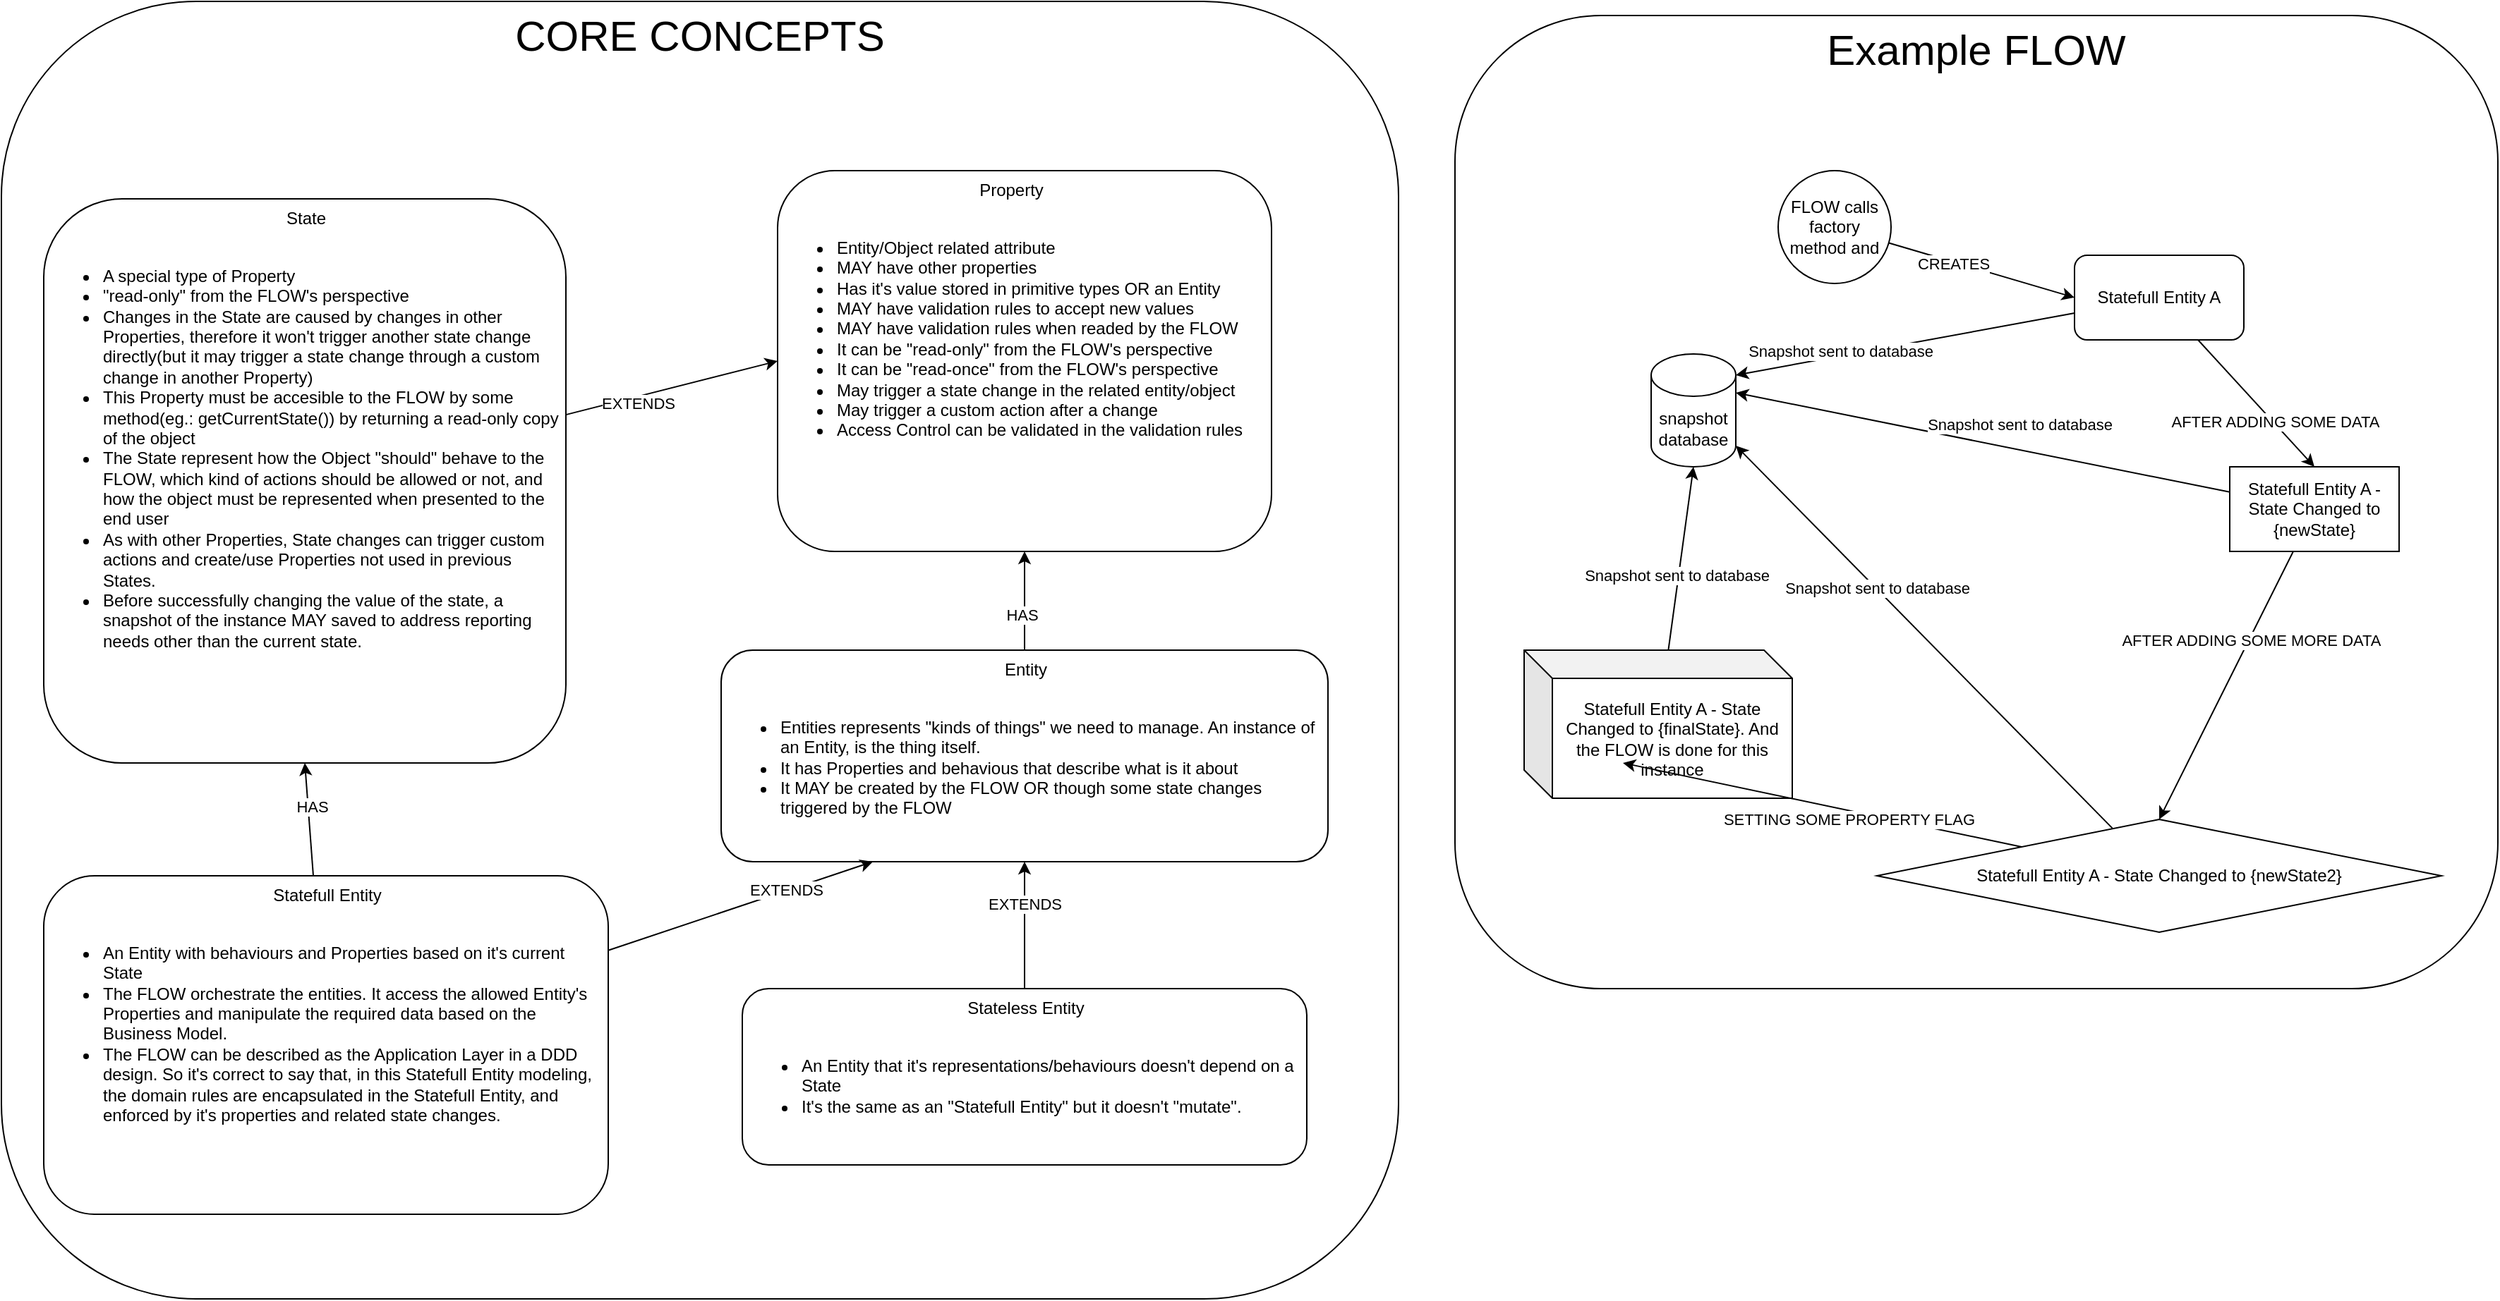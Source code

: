 <mxfile>
    <diagram id="_mAPz9cZ7q-zwGa7ZSjJ" name="Page-1">
        <mxGraphModel dx="1447" dy="1835" grid="1" gridSize="10" guides="1" tooltips="1" connect="1" arrows="1" fold="1" page="1" pageScale="1" pageWidth="827" pageHeight="1169" math="0" shadow="0">
            <root>
                <mxCell id="0"/>
                <mxCell id="1" parent="0"/>
                <mxCell id="70" value="" style="group" vertex="1" connectable="0" parent="1">
                    <mxGeometry x="1040" y="-1150" width="739" height="690" as="geometry"/>
                </mxCell>
                <mxCell id="69" value="Example FLOW" style="rounded=1;whiteSpace=wrap;html=1;fontSize=30;verticalAlign=top;" vertex="1" parent="70">
                    <mxGeometry width="739" height="690" as="geometry"/>
                </mxCell>
                <mxCell id="28" value="Statefull Entity A" style="rounded=1;whiteSpace=wrap;html=1;" vertex="1" parent="70">
                    <mxGeometry x="439" y="170" width="120" height="60" as="geometry"/>
                </mxCell>
                <mxCell id="30" style="edgeStyle=none;html=1;entryX=0;entryY=0.5;entryDx=0;entryDy=0;" edge="1" parent="70" source="29" target="28">
                    <mxGeometry relative="1" as="geometry"/>
                </mxCell>
                <mxCell id="31" value="CREATES" style="edgeLabel;html=1;align=center;verticalAlign=middle;resizable=0;points=[];" vertex="1" connectable="0" parent="30">
                    <mxGeometry x="-0.302" y="-1" relative="1" as="geometry">
                        <mxPoint as="offset"/>
                    </mxGeometry>
                </mxCell>
                <mxCell id="29" value="FLOW calls factory method and" style="ellipse;whiteSpace=wrap;html=1;aspect=fixed;" vertex="1" parent="70">
                    <mxGeometry x="229" y="110" width="80" height="80" as="geometry"/>
                </mxCell>
                <mxCell id="32" value="Statefull Entity A - State Changed to {newState}" style="rounded=0;whiteSpace=wrap;html=1;" vertex="1" parent="70">
                    <mxGeometry x="549" y="320" width="120" height="60" as="geometry"/>
                </mxCell>
                <mxCell id="33" style="edgeStyle=none;html=1;entryX=0.5;entryY=0;entryDx=0;entryDy=0;" edge="1" parent="70" source="28" target="32">
                    <mxGeometry relative="1" as="geometry"/>
                </mxCell>
                <mxCell id="34" value="AFTER ADDING SOME DATA" style="edgeLabel;html=1;align=center;verticalAlign=middle;resizable=0;points=[];" vertex="1" connectable="0" parent="33">
                    <mxGeometry x="0.3" y="1" relative="1" as="geometry">
                        <mxPoint as="offset"/>
                    </mxGeometry>
                </mxCell>
                <mxCell id="35" value="Statefull Entity A - State Changed to {newState2}" style="rhombus;whiteSpace=wrap;html=1;" vertex="1" parent="70">
                    <mxGeometry x="299" y="570" width="400" height="80" as="geometry"/>
                </mxCell>
                <mxCell id="36" style="edgeStyle=none;html=1;entryX=0.5;entryY=0;entryDx=0;entryDy=0;" edge="1" parent="70" source="32" target="35">
                    <mxGeometry relative="1" as="geometry"/>
                </mxCell>
                <mxCell id="37" value="AFTER ADDING SOME MORE DATA" style="edgeLabel;html=1;align=center;verticalAlign=middle;resizable=0;points=[];" vertex="1" connectable="0" parent="36">
                    <mxGeometry x="-0.347" y="1" relative="1" as="geometry">
                        <mxPoint as="offset"/>
                    </mxGeometry>
                </mxCell>
                <mxCell id="40" value="Statefull Entity A - State Changed to {finalState}. And the FLOW is done for this instance" style="shape=cube;whiteSpace=wrap;html=1;boundedLbl=1;backgroundOutline=1;darkOpacity=0.05;darkOpacity2=0.1;" vertex="1" parent="70">
                    <mxGeometry x="49" y="450" width="190" height="105" as="geometry"/>
                </mxCell>
                <mxCell id="38" style="edgeStyle=none;html=1;entryX=0;entryY=0;entryDx=70;entryDy=80;entryPerimeter=0;" edge="1" parent="70" source="35" target="40">
                    <mxGeometry relative="1" as="geometry">
                        <mxPoint x="1280" y="200" as="targetPoint"/>
                    </mxGeometry>
                </mxCell>
                <mxCell id="42" value="SETTING SOME PROPERTY FLAG" style="edgeLabel;html=1;align=center;verticalAlign=middle;resizable=0;points=[];" vertex="1" connectable="0" parent="38">
                    <mxGeometry x="0.164" relative="1" as="geometry">
                        <mxPoint x="42" y="15" as="offset"/>
                    </mxGeometry>
                </mxCell>
                <mxCell id="48" value="snapshot database" style="shape=cylinder3;whiteSpace=wrap;html=1;boundedLbl=1;backgroundOutline=1;size=15;" vertex="1" parent="70">
                    <mxGeometry x="139" y="240" width="60" height="80" as="geometry"/>
                </mxCell>
                <mxCell id="49" style="edgeStyle=none;html=1;entryX=1;entryY=0;entryDx=0;entryDy=15;entryPerimeter=0;" edge="1" parent="70" source="28" target="48">
                    <mxGeometry relative="1" as="geometry"/>
                </mxCell>
                <mxCell id="50" value="Snapshot sent to database" style="edgeLabel;html=1;align=center;verticalAlign=middle;resizable=0;points=[];" vertex="1" connectable="0" parent="49">
                    <mxGeometry x="0.22" relative="1" as="geometry">
                        <mxPoint x="-20" as="offset"/>
                    </mxGeometry>
                </mxCell>
                <mxCell id="51" style="edgeStyle=none;html=1;entryX=1;entryY=0;entryDx=0;entryDy=27.5;entryPerimeter=0;" edge="1" parent="70" source="32" target="48">
                    <mxGeometry relative="1" as="geometry"/>
                </mxCell>
                <mxCell id="52" value="Snapshot sent to database" style="edgeLabel;html=1;align=center;verticalAlign=middle;resizable=0;points=[];" vertex="1" connectable="0" parent="51">
                    <mxGeometry x="-0.324" relative="1" as="geometry">
                        <mxPoint x="-31" y="-24" as="offset"/>
                    </mxGeometry>
                </mxCell>
                <mxCell id="53" style="edgeStyle=none;html=1;entryX=1;entryY=1;entryDx=0;entryDy=-15;entryPerimeter=0;" edge="1" parent="70" source="35" target="48">
                    <mxGeometry relative="1" as="geometry"/>
                </mxCell>
                <mxCell id="54" value="Snapshot sent to database" style="edgeLabel;html=1;align=center;verticalAlign=middle;resizable=0;points=[];" vertex="1" connectable="0" parent="53">
                    <mxGeometry x="0.256" relative="1" as="geometry">
                        <mxPoint as="offset"/>
                    </mxGeometry>
                </mxCell>
                <mxCell id="55" style="edgeStyle=none;html=1;entryX=0.5;entryY=1;entryDx=0;entryDy=0;entryPerimeter=0;" edge="1" parent="70" source="40" target="48">
                    <mxGeometry relative="1" as="geometry"/>
                </mxCell>
                <mxCell id="56" value="Snapshot sent to database" style="edgeLabel;html=1;align=center;verticalAlign=middle;resizable=0;points=[];" vertex="1" connectable="0" parent="55">
                    <mxGeometry x="-0.185" y="2" relative="1" as="geometry">
                        <mxPoint as="offset"/>
                    </mxGeometry>
                </mxCell>
                <mxCell id="71" value="" style="group" vertex="1" connectable="0" parent="1">
                    <mxGeometry x="10" y="-1160" width="990" height="920" as="geometry"/>
                </mxCell>
                <mxCell id="68" value="CORE CONCEPTS" style="rounded=1;whiteSpace=wrap;html=1;verticalAlign=top;fontSize=30;" vertex="1" parent="71">
                    <mxGeometry width="990" height="920" as="geometry"/>
                </mxCell>
                <mxCell id="22" value="&lt;div style=&quot;text-align: center&quot;&gt;&lt;span&gt;Property&lt;/span&gt;&lt;/div&gt;&lt;br&gt;&lt;div&gt;&lt;ul&gt;&lt;li&gt;Entity/Object related attribute&lt;/li&gt;&lt;li&gt;MAY have other properties&lt;/li&gt;&lt;li&gt;Has it's value stored in primitive types OR an Entity&lt;/li&gt;&lt;li&gt;MAY have validation rules to accept new values&lt;/li&gt;&lt;li&gt;MAY have validation rules when readed by the FLOW&lt;/li&gt;&lt;li&gt;It can be &quot;read-only&quot; from the FLOW's perspective&lt;/li&gt;&lt;li&gt;It can be &quot;read-once&quot; from the FLOW's perspective&lt;/li&gt;&lt;li&gt;May trigger a state change in the related entity/object&lt;/li&gt;&lt;li&gt;May trigger a custom action after a change&lt;/li&gt;&lt;li&gt;Access Control can be validated in the validation rules&lt;/li&gt;&lt;/ul&gt;&lt;/div&gt;" style="rounded=1;whiteSpace=wrap;html=1;verticalAlign=top;align=left;" parent="71" vertex="1">
                    <mxGeometry x="550" y="120" width="350" height="270" as="geometry"/>
                </mxCell>
                <mxCell id="58" style="edgeStyle=none;html=1;entryX=0;entryY=0.5;entryDx=0;entryDy=0;" edge="1" parent="71" source="24" target="22">
                    <mxGeometry relative="1" as="geometry"/>
                </mxCell>
                <mxCell id="59" value="EXTENDS" style="edgeLabel;html=1;align=center;verticalAlign=middle;resizable=0;points=[];" vertex="1" connectable="0" parent="58">
                    <mxGeometry x="-0.335" y="-4" relative="1" as="geometry">
                        <mxPoint as="offset"/>
                    </mxGeometry>
                </mxCell>
                <mxCell id="24" value="&lt;div style=&quot;text-align: center&quot;&gt;&lt;span&gt;State&lt;/span&gt;&lt;/div&gt;&lt;br&gt;&lt;div&gt;&lt;ul&gt;&lt;li&gt;A special type of Property&lt;/li&gt;&lt;li&gt;&quot;read-only&quot; from the FLOW's perspective&lt;/li&gt;&lt;li&gt;Changes in the State are caused by changes in other Properties, therefore it won't trigger another state change directly(but it may trigger a state change through a custom change in another Property)&lt;/li&gt;&lt;li&gt;This Property must be accesible to the FLOW by some method(eg.: getCurrentState()) by returning a read-only copy of the&amp;nbsp;object&lt;/li&gt;&lt;li&gt;The State represent how the Object &quot;should&quot; behave to the FLOW, which kind of actions should be allowed or not, and how the object must be represented when presented to the end user&lt;/li&gt;&lt;li&gt;As with other Properties, State changes can trigger custom actions and create/use Properties not used in previous States.&lt;/li&gt;&lt;li&gt;Before successfully changing the value of the state, a snapshot of the instance MAY saved to address reporting needs other than the current state.&lt;/li&gt;&lt;/ul&gt;&lt;/div&gt;" style="rounded=1;whiteSpace=wrap;html=1;verticalAlign=top;align=left;" parent="71" vertex="1">
                    <mxGeometry x="30" y="140" width="370" height="400" as="geometry"/>
                </mxCell>
                <mxCell id="26" value="&lt;div style=&quot;text-align: center&quot;&gt;&lt;span&gt;Statefull Entity&lt;/span&gt;&lt;/div&gt;&lt;br&gt;&lt;div&gt;&lt;ul&gt;&lt;li&gt;An Entity with behaviours and Properties based on it's current State&lt;/li&gt;&lt;li&gt;The FLOW orchestrate the entities. It access the allowed Entity's Properties and manipulate the required data based on the Business Model.&lt;/li&gt;&lt;li&gt;The FLOW can be described as the Application Layer in a DDD design. So it's correct to say that, in this Statefull Entity modeling, the domain rules are encapsulated in the Statefull Entity, and enforced by it's properties and related state changes.&amp;nbsp;&lt;/li&gt;&lt;/ul&gt;&lt;/div&gt;" style="rounded=1;whiteSpace=wrap;html=1;verticalAlign=top;align=left;" vertex="1" parent="71">
                    <mxGeometry x="30" y="620" width="400" height="240" as="geometry"/>
                </mxCell>
                <mxCell id="66" style="edgeStyle=none;html=1;entryX=0.5;entryY=1;entryDx=0;entryDy=0;" edge="1" parent="71" source="26" target="24">
                    <mxGeometry relative="1" as="geometry"/>
                </mxCell>
                <mxCell id="67" value="HAS" style="edgeLabel;html=1;align=center;verticalAlign=middle;resizable=0;points=[];" vertex="1" connectable="0" parent="66">
                    <mxGeometry x="0.236" y="-2" relative="1" as="geometry">
                        <mxPoint as="offset"/>
                    </mxGeometry>
                </mxCell>
                <mxCell id="27" value="&lt;div style=&quot;text-align: center&quot;&gt;&lt;span&gt;Stateless Entity&lt;/span&gt;&lt;/div&gt;&lt;br&gt;&lt;div&gt;&lt;ul&gt;&lt;li&gt;An Entity that it's representations/behaviours doesn't depend on a State&amp;nbsp;&lt;/li&gt;&lt;li&gt;&lt;span&gt;It's the same as an &quot;Statefull Entity&quot; but it doesn't &quot;mutate&quot;.&lt;/span&gt;&lt;br&gt;&lt;/li&gt;&lt;/ul&gt;&lt;/div&gt;" style="rounded=1;whiteSpace=wrap;html=1;verticalAlign=top;align=left;" vertex="1" parent="71">
                    <mxGeometry x="525" y="700" width="400" height="125" as="geometry"/>
                </mxCell>
                <mxCell id="60" style="edgeStyle=none;html=1;entryX=0.5;entryY=1;entryDx=0;entryDy=0;" edge="1" parent="71" source="43" target="22">
                    <mxGeometry relative="1" as="geometry"/>
                </mxCell>
                <mxCell id="61" value="HAS" style="edgeLabel;html=1;align=center;verticalAlign=middle;resizable=0;points=[];" vertex="1" connectable="0" parent="60">
                    <mxGeometry x="-0.286" y="2" relative="1" as="geometry">
                        <mxPoint as="offset"/>
                    </mxGeometry>
                </mxCell>
                <mxCell id="43" value="&lt;div style=&quot;text-align: center&quot;&gt;&lt;span&gt;Entity&lt;/span&gt;&lt;/div&gt;&lt;br&gt;&lt;div&gt;&lt;ul&gt;&lt;li&gt;Entities represents &quot;kinds of things&quot; we need to manage. An instance of an Entity, is the thing itself.&lt;/li&gt;&lt;li&gt;&lt;span&gt;It has Properties and behavious that describe what is it about&lt;/span&gt;&lt;br&gt;&lt;/li&gt;&lt;li&gt;&lt;span&gt;It MAY be created by the FLOW OR though some state changes triggered by the FLOW&amp;nbsp;&amp;nbsp;&lt;/span&gt;&lt;/li&gt;&lt;/ul&gt;&lt;/div&gt;" style="rounded=1;whiteSpace=wrap;html=1;verticalAlign=top;align=left;" vertex="1" parent="71">
                    <mxGeometry x="510" y="460" width="430" height="150" as="geometry"/>
                </mxCell>
                <mxCell id="64" style="edgeStyle=none;html=1;entryX=0.25;entryY=1;entryDx=0;entryDy=0;" edge="1" parent="71" source="26" target="43">
                    <mxGeometry relative="1" as="geometry"/>
                </mxCell>
                <mxCell id="65" value="EXTENDS" style="edgeLabel;html=1;align=center;verticalAlign=middle;resizable=0;points=[];" vertex="1" connectable="0" parent="64">
                    <mxGeometry x="0.342" y="1" relative="1" as="geometry">
                        <mxPoint as="offset"/>
                    </mxGeometry>
                </mxCell>
                <mxCell id="62" style="edgeStyle=none;html=1;entryX=0.5;entryY=1;entryDx=0;entryDy=0;" edge="1" parent="71" source="27" target="43">
                    <mxGeometry relative="1" as="geometry"/>
                </mxCell>
                <mxCell id="63" value="EXTENDS" style="edgeLabel;html=1;align=center;verticalAlign=middle;resizable=0;points=[];" vertex="1" connectable="0" parent="62">
                    <mxGeometry x="0.349" relative="1" as="geometry">
                        <mxPoint as="offset"/>
                    </mxGeometry>
                </mxCell>
            </root>
        </mxGraphModel>
    </diagram>
</mxfile>